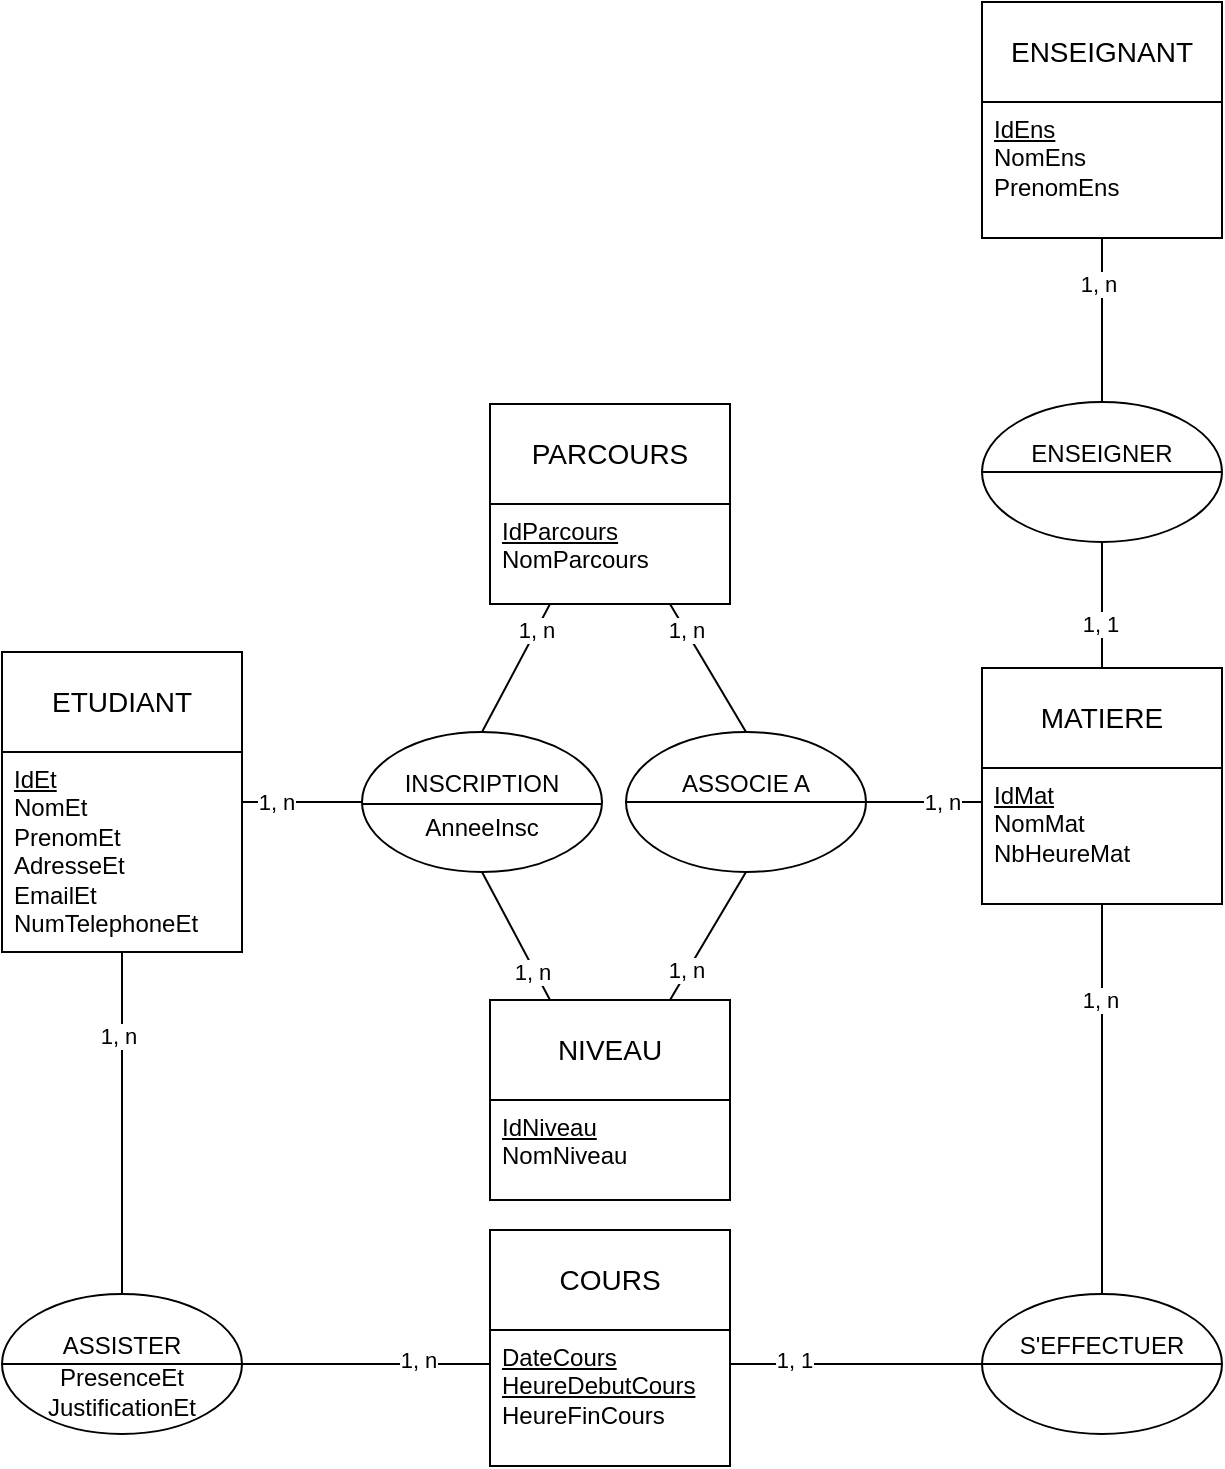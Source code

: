 <mxfile version="24.5.1" type="device" pages="2">
  <diagram name="MCD" id="Z05wgaMLPizasvSe_iwF">
    <mxGraphModel dx="858" dy="543" grid="1" gridSize="10" guides="1" tooltips="1" connect="1" arrows="1" fold="1" page="1" pageScale="1" pageWidth="827" pageHeight="1169" background="none" math="0" shadow="0">
      <root>
        <mxCell id="0" />
        <mxCell id="1" parent="0" />
        <mxCell id="VNDBeAea5MQbgjooVeQn-120" value="ETUDIANT" style="swimlane;childLayout=stackLayout;horizontal=1;startSize=50;horizontalStack=0;rounded=0;fontSize=14;fontStyle=0;strokeWidth=1;resizeParent=0;resizeLast=1;shadow=0;dashed=0;align=center;arcSize=4;whiteSpace=wrap;html=1;glass=0;swimlaneLine=1;" parent="1" vertex="1">
          <mxGeometry x="110" y="475" width="120" height="150" as="geometry">
            <mxRectangle x="490" y="90" width="90" height="50" as="alternateBounds" />
          </mxGeometry>
        </mxCell>
        <mxCell id="VNDBeAea5MQbgjooVeQn-121" value="&lt;u&gt;IdEt&lt;/u&gt;&lt;br&gt;NomEt&lt;div&gt;PrenomEt&lt;/div&gt;&lt;div&gt;AdresseEt&lt;/div&gt;&lt;div&gt;EmailEt&lt;/div&gt;&lt;div&gt;NumTelephoneEt&lt;/div&gt;" style="align=left;strokeColor=none;fillColor=none;spacingLeft=4;fontSize=12;verticalAlign=top;resizable=0;rotatable=0;part=1;html=1;rounded=0;" parent="VNDBeAea5MQbgjooVeQn-120" vertex="1">
          <mxGeometry y="50" width="120" height="100" as="geometry" />
        </mxCell>
        <mxCell id="VNDBeAea5MQbgjooVeQn-139" value="NIVEAU" style="swimlane;childLayout=stackLayout;horizontal=1;startSize=50;horizontalStack=0;rounded=0;fontSize=14;fontStyle=0;strokeWidth=1;resizeParent=0;resizeLast=1;shadow=0;dashed=0;align=center;arcSize=4;whiteSpace=wrap;html=1;" parent="1" vertex="1">
          <mxGeometry x="354" y="649" width="120" height="100" as="geometry" />
        </mxCell>
        <mxCell id="VNDBeAea5MQbgjooVeQn-140" value="&lt;u&gt;IdNiveau&lt;/u&gt;&lt;div&gt;NomNiveau&lt;/div&gt;" style="align=left;strokeColor=none;fillColor=none;spacingLeft=4;fontSize=12;verticalAlign=top;resizable=0;rotatable=0;part=1;html=1;" parent="VNDBeAea5MQbgjooVeQn-139" vertex="1">
          <mxGeometry y="50" width="120" height="50" as="geometry" />
        </mxCell>
        <mxCell id="VNDBeAea5MQbgjooVeQn-141" value="PARCOURS" style="swimlane;childLayout=stackLayout;horizontal=1;startSize=50;horizontalStack=0;rounded=0;fontSize=14;fontStyle=0;strokeWidth=1;resizeParent=0;resizeLast=1;shadow=0;dashed=0;align=center;arcSize=4;whiteSpace=wrap;html=1;" parent="1" vertex="1">
          <mxGeometry x="354" y="351" width="120" height="100" as="geometry" />
        </mxCell>
        <mxCell id="VNDBeAea5MQbgjooVeQn-142" value="&lt;u&gt;IdParcours&lt;/u&gt;&lt;div&gt;NomParcours&lt;/div&gt;" style="align=left;strokeColor=none;fillColor=none;spacingLeft=4;fontSize=12;verticalAlign=top;resizable=0;rotatable=0;part=1;html=1;" parent="VNDBeAea5MQbgjooVeQn-141" vertex="1">
          <mxGeometry y="50" width="120" height="50" as="geometry" />
        </mxCell>
        <mxCell id="n4uwK2Je5_BCINw1PJ4D-25" style="edgeStyle=orthogonalEdgeStyle;rounded=0;orthogonalLoop=1;jettySize=auto;html=1;entryX=0.5;entryY=1;entryDx=0;entryDy=0;endArrow=none;endFill=0;exitX=0.5;exitY=0;exitDx=0;exitDy=0;" parent="1" source="a59o5ENuI0x_Ca8bcvk9-13" target="VNDBeAea5MQbgjooVeQn-121" edge="1">
          <mxGeometry relative="1" as="geometry">
            <mxPoint x="642" y="649" as="sourcePoint" />
            <mxPoint x="582" y="647" as="targetPoint" />
          </mxGeometry>
        </mxCell>
        <mxCell id="n4uwK2Je5_BCINw1PJ4D-26" value="1, n" style="edgeLabel;html=1;align=center;verticalAlign=middle;resizable=0;points=[];" parent="n4uwK2Je5_BCINw1PJ4D-25" vertex="1" connectable="0">
          <mxGeometry x="0.475" y="2" relative="1" as="geometry">
            <mxPoint y="-3" as="offset" />
          </mxGeometry>
        </mxCell>
        <mxCell id="n4uwK2Je5_BCINw1PJ4D-28" value="COURS" style="swimlane;childLayout=stackLayout;horizontal=1;startSize=50;horizontalStack=0;rounded=0;fontSize=14;fontStyle=0;strokeWidth=1;resizeParent=0;resizeLast=1;shadow=0;dashed=0;align=center;arcSize=4;whiteSpace=wrap;html=1;" parent="1" vertex="1">
          <mxGeometry x="354" y="764" width="120" height="118" as="geometry" />
        </mxCell>
        <mxCell id="n4uwK2Je5_BCINw1PJ4D-29" value="&lt;u&gt;DateCours&lt;/u&gt;&lt;div&gt;&lt;u&gt;HeureDebutCours&lt;/u&gt;&lt;/div&gt;&lt;div&gt;HeureFinCours&lt;/div&gt;" style="align=left;strokeColor=none;fillColor=none;spacingLeft=4;fontSize=12;verticalAlign=top;resizable=0;rotatable=0;part=1;html=1;" parent="n4uwK2Je5_BCINw1PJ4D-28" vertex="1">
          <mxGeometry y="50" width="120" height="68" as="geometry" />
        </mxCell>
        <mxCell id="n4uwK2Je5_BCINw1PJ4D-30" style="edgeStyle=orthogonalEdgeStyle;rounded=0;orthogonalLoop=1;jettySize=auto;html=1;entryX=0;entryY=0.25;entryDx=0;entryDy=0;endArrow=none;endFill=0;exitX=0.975;exitY=0.501;exitDx=0;exitDy=0;exitPerimeter=0;" parent="1" source="a59o5ENuI0x_Ca8bcvk9-15" target="n4uwK2Je5_BCINw1PJ4D-29" edge="1">
          <mxGeometry relative="1" as="geometry">
            <mxPoint x="690" y="729" as="sourcePoint" />
            <mxPoint x="657" y="891" as="targetPoint" />
          </mxGeometry>
        </mxCell>
        <mxCell id="n4uwK2Je5_BCINw1PJ4D-31" value="1, n" style="edgeLabel;html=1;align=center;verticalAlign=middle;resizable=0;points=[];" parent="n4uwK2Je5_BCINw1PJ4D-30" vertex="1" connectable="0">
          <mxGeometry x="0.475" y="2" relative="1" as="geometry">
            <mxPoint x="-3" as="offset" />
          </mxGeometry>
        </mxCell>
        <mxCell id="XUoQNJqGaztIyCKMaqm2-1" style="rounded=0;orthogonalLoop=1;jettySize=auto;html=1;entryX=0.25;entryY=0;entryDx=0;entryDy=0;endArrow=none;endFill=0;exitX=0.5;exitY=1;exitDx=0;exitDy=0;" parent="1" source="a59o5ENuI0x_Ca8bcvk9-5" target="VNDBeAea5MQbgjooVeQn-139" edge="1">
          <mxGeometry relative="1" as="geometry">
            <mxPoint x="259.008" y="562.999" as="sourcePoint" />
            <mxPoint x="200.96" y="623" as="targetPoint" />
          </mxGeometry>
        </mxCell>
        <mxCell id="XUoQNJqGaztIyCKMaqm2-2" value="1, n" style="edgeLabel;html=1;align=center;verticalAlign=middle;resizable=0;points=[];" parent="XUoQNJqGaztIyCKMaqm2-1" vertex="1" connectable="0">
          <mxGeometry x="0.475" y="2" relative="1" as="geometry">
            <mxPoint x="-2" y="3" as="offset" />
          </mxGeometry>
        </mxCell>
        <mxCell id="7YzZ0mCuJ2MnG_bpv5yt-4" style="rounded=0;orthogonalLoop=1;jettySize=auto;html=1;entryX=0.25;entryY=1;entryDx=0;entryDy=0;endArrow=none;endFill=0;exitX=0.5;exitY=0;exitDx=0;exitDy=0;" parent="1" source="a59o5ENuI0x_Ca8bcvk9-5" target="VNDBeAea5MQbgjooVeQn-142" edge="1">
          <mxGeometry relative="1" as="geometry" />
        </mxCell>
        <mxCell id="7YzZ0mCuJ2MnG_bpv5yt-5" value="1, n" style="edgeLabel;html=1;align=center;verticalAlign=middle;resizable=0;points=[];" parent="7YzZ0mCuJ2MnG_bpv5yt-4" vertex="1" connectable="0">
          <mxGeometry x="0.705" y="3" relative="1" as="geometry">
            <mxPoint y="5" as="offset" />
          </mxGeometry>
        </mxCell>
        <mxCell id="a59o5ENuI0x_Ca8bcvk9-5" value="" style="shape=ellipse;container=1;horizontal=1;horizontalStack=0;resizeParent=1;resizeParentMax=0;resizeLast=0;html=1;dashed=0;collapsible=0;" parent="1" vertex="1">
          <mxGeometry x="290" y="515" width="120" height="70" as="geometry" />
        </mxCell>
        <mxCell id="a59o5ENuI0x_Ca8bcvk9-6" value="INSCRIPTION" style="html=1;strokeColor=none;fillColor=none;align=center;verticalAlign=middle;rotatable=0;whiteSpace=wrap;" parent="a59o5ENuI0x_Ca8bcvk9-5" vertex="1">
          <mxGeometry y="16.799" width="120.0" height="17.499" as="geometry" />
        </mxCell>
        <mxCell id="a59o5ENuI0x_Ca8bcvk9-7" value="" style="line;strokeWidth=1;fillColor=none;rotatable=0;labelPosition=right;points=[];portConstraint=eastwest;dashed=0;resizeWidth=1;" parent="a59o5ENuI0x_Ca8bcvk9-5" vertex="1">
          <mxGeometry y="33.055" width="120.0" height="5.831" as="geometry" />
        </mxCell>
        <mxCell id="7YzZ0mCuJ2MnG_bpv5yt-6" value="AnneeInsc" style="html=1;strokeColor=none;fillColor=none;align=center;verticalAlign=middle;rotatable=0;whiteSpace=wrap;" parent="a59o5ENuI0x_Ca8bcvk9-5" vertex="1">
          <mxGeometry y="38.89" width="120" height="17.5" as="geometry" />
        </mxCell>
        <mxCell id="a59o5ENuI0x_Ca8bcvk9-10" style="rounded=0;orthogonalLoop=1;jettySize=auto;html=1;entryX=1;entryY=0.25;entryDx=0;entryDy=0;endArrow=none;endFill=0;exitX=0;exitY=0.5;exitDx=0;exitDy=0;" parent="1" source="a59o5ENuI0x_Ca8bcvk9-5" target="VNDBeAea5MQbgjooVeQn-121" edge="1">
          <mxGeometry relative="1" as="geometry">
            <mxPoint x="450" y="546" as="sourcePoint" />
            <mxPoint x="370" y="546" as="targetPoint" />
          </mxGeometry>
        </mxCell>
        <mxCell id="a59o5ENuI0x_Ca8bcvk9-11" value="1, n" style="edgeLabel;html=1;align=center;verticalAlign=middle;resizable=0;points=[];" parent="a59o5ENuI0x_Ca8bcvk9-10" vertex="1" connectable="0">
          <mxGeometry x="0.475" y="2" relative="1" as="geometry">
            <mxPoint x="1" y="-2" as="offset" />
          </mxGeometry>
        </mxCell>
        <mxCell id="a59o5ENuI0x_Ca8bcvk9-13" value="" style="shape=ellipse;container=1;horizontal=1;horizontalStack=0;resizeParent=1;resizeParentMax=0;resizeLast=0;html=1;dashed=0;collapsible=0;" parent="1" vertex="1">
          <mxGeometry x="110" y="796" width="120" height="70" as="geometry" />
        </mxCell>
        <mxCell id="a59o5ENuI0x_Ca8bcvk9-14" value="ASSISTER" style="html=1;strokeColor=none;fillColor=none;align=center;verticalAlign=middle;rotatable=0;whiteSpace=wrap;" parent="a59o5ENuI0x_Ca8bcvk9-13" vertex="1">
          <mxGeometry y="16.8" width="120" height="17.5" as="geometry" />
        </mxCell>
        <mxCell id="a59o5ENuI0x_Ca8bcvk9-15" value="" style="line;strokeWidth=1;fillColor=none;rotatable=0;labelPosition=right;points=[];portConstraint=eastwest;dashed=0;resizeWidth=1;" parent="a59o5ENuI0x_Ca8bcvk9-13" vertex="1">
          <mxGeometry y="32.08" width="120" height="5.831" as="geometry" />
        </mxCell>
        <mxCell id="a59o5ENuI0x_Ca8bcvk9-35" value="PresenceEt&lt;div&gt;JustificationEt&lt;/div&gt;" style="html=1;strokeColor=none;fillColor=none;align=center;verticalAlign=middle;rotatable=0;whiteSpace=wrap;" parent="a59o5ENuI0x_Ca8bcvk9-13" vertex="1">
          <mxGeometry y="37.91" width="120" height="22.09" as="geometry" />
        </mxCell>
        <mxCell id="a59o5ENuI0x_Ca8bcvk9-26" style="edgeStyle=orthogonalEdgeStyle;rounded=0;orthogonalLoop=1;jettySize=auto;html=1;entryX=0.5;entryY=1;entryDx=0;entryDy=0;endArrow=none;endFill=0;exitX=0.5;exitY=0;exitDx=0;exitDy=0;" parent="1" source="a59o5ENuI0x_Ca8bcvk9-30" target="a59o5ENuI0x_Ca8bcvk9-34" edge="1">
          <mxGeometry relative="1" as="geometry">
            <mxPoint x="590" y="408" as="sourcePoint" />
            <mxPoint x="530" y="409" as="targetPoint" />
          </mxGeometry>
        </mxCell>
        <mxCell id="a59o5ENuI0x_Ca8bcvk9-27" value="1, n" style="edgeLabel;html=1;align=center;verticalAlign=middle;resizable=0;points=[];" parent="a59o5ENuI0x_Ca8bcvk9-26" vertex="1" connectable="0">
          <mxGeometry x="0.475" y="2" relative="1" as="geometry">
            <mxPoint x="1" y="-3" as="offset" />
          </mxGeometry>
        </mxCell>
        <mxCell id="a59o5ENuI0x_Ca8bcvk9-28" style="edgeStyle=orthogonalEdgeStyle;rounded=0;orthogonalLoop=1;jettySize=auto;html=1;endArrow=none;endFill=0;exitX=0;exitY=0.5;exitDx=0;exitDy=0;entryX=1;entryY=0.25;entryDx=0;entryDy=0;" parent="1" source="a59o5ENuI0x_Ca8bcvk9-30" target="n4uwK2Je5_BCINw1PJ4D-29" edge="1">
          <mxGeometry relative="1" as="geometry">
            <mxPoint x="720" y="433" as="sourcePoint" />
            <mxPoint x="760" y="530" as="targetPoint" />
          </mxGeometry>
        </mxCell>
        <mxCell id="a59o5ENuI0x_Ca8bcvk9-29" value="1, 1" style="edgeLabel;html=1;align=center;verticalAlign=middle;resizable=0;points=[];" parent="a59o5ENuI0x_Ca8bcvk9-28" vertex="1" connectable="0">
          <mxGeometry x="0.475" y="2" relative="1" as="geometry">
            <mxPoint x="-1" y="-4" as="offset" />
          </mxGeometry>
        </mxCell>
        <mxCell id="a59o5ENuI0x_Ca8bcvk9-30" value="" style="shape=ellipse;container=1;horizontal=1;horizontalStack=0;resizeParent=1;resizeParentMax=0;resizeLast=0;html=1;dashed=0;collapsible=0;" parent="1" vertex="1">
          <mxGeometry x="600" y="796" width="120" height="70" as="geometry" />
        </mxCell>
        <mxCell id="a59o5ENuI0x_Ca8bcvk9-31" value="S&#39;EFFECTUER" style="html=1;strokeColor=none;fillColor=none;align=center;verticalAlign=middle;rotatable=0;whiteSpace=wrap;" parent="a59o5ENuI0x_Ca8bcvk9-30" vertex="1">
          <mxGeometry y="16.8" width="120" height="17.5" as="geometry" />
        </mxCell>
        <mxCell id="a59o5ENuI0x_Ca8bcvk9-32" value="" style="line;strokeWidth=1;fillColor=none;rotatable=0;labelPosition=right;points=[];portConstraint=eastwest;dashed=0;resizeWidth=1;" parent="a59o5ENuI0x_Ca8bcvk9-30" vertex="1">
          <mxGeometry y="32.09" width="120" height="5.83" as="geometry" />
        </mxCell>
        <mxCell id="a59o5ENuI0x_Ca8bcvk9-33" value="MATIERE" style="swimlane;childLayout=stackLayout;horizontal=1;startSize=50;horizontalStack=0;rounded=0;fontSize=14;fontStyle=0;strokeWidth=1;resizeParent=0;resizeLast=1;shadow=0;dashed=0;align=center;arcSize=4;whiteSpace=wrap;html=1;" parent="1" vertex="1">
          <mxGeometry x="600" y="483" width="120" height="118" as="geometry">
            <mxRectangle x="600" y="483" width="100" height="50" as="alternateBounds" />
          </mxGeometry>
        </mxCell>
        <mxCell id="a59o5ENuI0x_Ca8bcvk9-34" value="&lt;u&gt;IdMat&lt;/u&gt;&lt;div&gt;NomMat&lt;/div&gt;&lt;div&gt;NbHeureMat&lt;/div&gt;" style="align=left;strokeColor=none;fillColor=none;spacingLeft=4;fontSize=12;verticalAlign=top;resizable=0;rotatable=0;part=1;html=1;" parent="a59o5ENuI0x_Ca8bcvk9-33" vertex="1">
          <mxGeometry y="50" width="120" height="68" as="geometry" />
        </mxCell>
        <mxCell id="a59o5ENuI0x_Ca8bcvk9-36" style="rounded=0;orthogonalLoop=1;jettySize=auto;html=1;entryX=0;entryY=0.25;entryDx=0;entryDy=0;endArrow=none;endFill=0;exitX=1;exitY=0.5;exitDx=0;exitDy=0;" parent="1" source="a59o5ENuI0x_Ca8bcvk9-38" target="a59o5ENuI0x_Ca8bcvk9-34" edge="1">
          <mxGeometry relative="1" as="geometry">
            <mxPoint x="359" y="404" as="sourcePoint" />
            <mxPoint x="420" y="413" as="targetPoint" />
          </mxGeometry>
        </mxCell>
        <mxCell id="a59o5ENuI0x_Ca8bcvk9-38" value="" style="shape=ellipse;container=1;horizontal=1;horizontalStack=0;resizeParent=1;resizeParentMax=0;resizeLast=0;html=1;dashed=0;collapsible=0;" parent="1" vertex="1">
          <mxGeometry x="422" y="515" width="120" height="70" as="geometry" />
        </mxCell>
        <mxCell id="a59o5ENuI0x_Ca8bcvk9-39" value="ASSOCIE A" style="html=1;strokeColor=none;fillColor=none;align=center;verticalAlign=middle;rotatable=0;whiteSpace=wrap;" parent="a59o5ENuI0x_Ca8bcvk9-38" vertex="1">
          <mxGeometry y="16.8" width="120" height="17.5" as="geometry" />
        </mxCell>
        <mxCell id="a59o5ENuI0x_Ca8bcvk9-40" value="" style="line;strokeWidth=1;fillColor=none;rotatable=0;labelPosition=right;points=[];portConstraint=eastwest;dashed=0;resizeWidth=1;" parent="a59o5ENuI0x_Ca8bcvk9-38" vertex="1">
          <mxGeometry y="32.09" width="120" height="5.83" as="geometry" />
        </mxCell>
        <mxCell id="a59o5ENuI0x_Ca8bcvk9-41" style="rounded=0;orthogonalLoop=1;jettySize=auto;html=1;entryX=0.75;entryY=0;entryDx=0;entryDy=0;endArrow=none;endFill=0;exitX=0.5;exitY=1;exitDx=0;exitDy=0;" parent="1" source="a59o5ENuI0x_Ca8bcvk9-38" target="VNDBeAea5MQbgjooVeQn-139" edge="1">
          <mxGeometry relative="1" as="geometry">
            <mxPoint x="420" y="879" as="sourcePoint" />
            <mxPoint x="340" y="879" as="targetPoint" />
          </mxGeometry>
        </mxCell>
        <mxCell id="a59o5ENuI0x_Ca8bcvk9-44" value="ENSEIGNANT" style="swimlane;childLayout=stackLayout;horizontal=1;startSize=50;horizontalStack=0;rounded=0;fontSize=14;fontStyle=0;strokeWidth=1;resizeParent=0;resizeLast=1;shadow=0;dashed=0;align=center;arcSize=4;whiteSpace=wrap;html=1;" parent="1" vertex="1">
          <mxGeometry x="600" y="150" width="120" height="118" as="geometry" />
        </mxCell>
        <mxCell id="a59o5ENuI0x_Ca8bcvk9-45" value="&lt;u&gt;IdEns&lt;/u&gt;&lt;div&gt;NomEns&lt;/div&gt;&lt;div&gt;PrenomEns&lt;/div&gt;" style="align=left;strokeColor=none;fillColor=none;spacingLeft=4;fontSize=12;verticalAlign=top;resizable=0;rotatable=0;part=1;html=1;" parent="a59o5ENuI0x_Ca8bcvk9-44" vertex="1">
          <mxGeometry y="50" width="120" height="68" as="geometry" />
        </mxCell>
        <mxCell id="a59o5ENuI0x_Ca8bcvk9-46" style="edgeStyle=orthogonalEdgeStyle;rounded=0;orthogonalLoop=1;jettySize=auto;html=1;entryX=0.5;entryY=1;entryDx=0;entryDy=0;endArrow=none;endFill=0;exitX=0.5;exitY=0;exitDx=0;exitDy=0;" parent="1" source="a59o5ENuI0x_Ca8bcvk9-48" target="a59o5ENuI0x_Ca8bcvk9-45" edge="1">
          <mxGeometry relative="1" as="geometry">
            <mxPoint x="359" y="84" as="sourcePoint" />
            <mxPoint x="420" y="93" as="targetPoint" />
          </mxGeometry>
        </mxCell>
        <mxCell id="a59o5ENuI0x_Ca8bcvk9-47" value="1, n" style="edgeLabel;html=1;align=center;verticalAlign=middle;resizable=0;points=[];" parent="a59o5ENuI0x_Ca8bcvk9-46" vertex="1" connectable="0">
          <mxGeometry x="0.475" y="2" relative="1" as="geometry">
            <mxPoint y="1" as="offset" />
          </mxGeometry>
        </mxCell>
        <mxCell id="a59o5ENuI0x_Ca8bcvk9-48" value="" style="shape=ellipse;container=1;horizontal=1;horizontalStack=0;resizeParent=1;resizeParentMax=0;resizeLast=0;html=1;dashed=0;collapsible=0;" parent="1" vertex="1">
          <mxGeometry x="600" y="350" width="120" height="70" as="geometry" />
        </mxCell>
        <mxCell id="a59o5ENuI0x_Ca8bcvk9-49" value="ENSEIGNER" style="html=1;strokeColor=none;fillColor=none;align=center;verticalAlign=middle;rotatable=0;whiteSpace=wrap;" parent="a59o5ENuI0x_Ca8bcvk9-48" vertex="1">
          <mxGeometry y="16.8" width="120" height="17.5" as="geometry" />
        </mxCell>
        <mxCell id="a59o5ENuI0x_Ca8bcvk9-50" value="" style="line;strokeWidth=1;fillColor=none;rotatable=0;labelPosition=right;points=[];portConstraint=eastwest;dashed=0;resizeWidth=1;" parent="a59o5ENuI0x_Ca8bcvk9-48" vertex="1">
          <mxGeometry y="32.09" width="120" height="5.83" as="geometry" />
        </mxCell>
        <mxCell id="a59o5ENuI0x_Ca8bcvk9-51" style="edgeStyle=orthogonalEdgeStyle;rounded=0;orthogonalLoop=1;jettySize=auto;html=1;entryX=0.5;entryY=0;entryDx=0;entryDy=0;endArrow=none;endFill=0;exitX=0.5;exitY=1;exitDx=0;exitDy=0;" parent="1" source="a59o5ENuI0x_Ca8bcvk9-48" target="a59o5ENuI0x_Ca8bcvk9-33" edge="1">
          <mxGeometry relative="1" as="geometry">
            <mxPoint x="600" y="779" as="sourcePoint" />
            <mxPoint x="320" y="629" as="targetPoint" />
          </mxGeometry>
        </mxCell>
        <mxCell id="a59o5ENuI0x_Ca8bcvk9-52" value="1, 1" style="edgeLabel;html=1;align=center;verticalAlign=middle;resizable=0;points=[];" parent="a59o5ENuI0x_Ca8bcvk9-51" vertex="1" connectable="0">
          <mxGeometry x="0.475" y="2" relative="1" as="geometry">
            <mxPoint x="-3" y="-6" as="offset" />
          </mxGeometry>
        </mxCell>
        <mxCell id="7YzZ0mCuJ2MnG_bpv5yt-1" style="rounded=0;orthogonalLoop=1;jettySize=auto;html=1;exitX=0.5;exitY=0;exitDx=0;exitDy=0;entryX=0.75;entryY=1;entryDx=0;entryDy=0;endArrow=none;endFill=0;" parent="1" source="a59o5ENuI0x_Ca8bcvk9-38" target="VNDBeAea5MQbgjooVeQn-142" edge="1">
          <mxGeometry relative="1" as="geometry" />
        </mxCell>
        <mxCell id="o5wXHODZEdz9iiEyLHSb-5" value="1, n" style="edgeLabel;html=1;align=center;verticalAlign=middle;resizable=0;points=[];" vertex="1" connectable="0" parent="1">
          <mxGeometry x="451.998" y="463.999" as="geometry" />
        </mxCell>
        <mxCell id="o5wXHODZEdz9iiEyLHSb-6" value="1, n" style="edgeLabel;html=1;align=center;verticalAlign=middle;resizable=0;points=[];" vertex="1" connectable="0" parent="1">
          <mxGeometry x="451.998" y="633.999" as="geometry" />
        </mxCell>
        <mxCell id="o5wXHODZEdz9iiEyLHSb-7" value="1, n" style="edgeLabel;html=1;align=center;verticalAlign=middle;resizable=0;points=[];" vertex="1" connectable="0" parent="1">
          <mxGeometry x="579.998" y="549.999" as="geometry" />
        </mxCell>
      </root>
    </mxGraphModel>
  </diagram>
  <diagram id="UaehBLaesx9bEVcJ2zjp" name="MLD">
    <mxGraphModel dx="858" dy="543" grid="1" gridSize="10" guides="1" tooltips="1" connect="1" arrows="1" fold="1" page="1" pageScale="1" pageWidth="827" pageHeight="1169" math="0" shadow="0">
      <root>
        <mxCell id="0" />
        <mxCell id="1" parent="0" />
        <mxCell id="YZHA83_D1_kwzSXFL9r3-1" value="PARCOURS" style="swimlane;childLayout=stackLayout;horizontal=1;startSize=50;horizontalStack=0;rounded=0;fontSize=14;fontStyle=0;strokeWidth=1;resizeParent=0;resizeLast=1;shadow=0;dashed=0;align=center;arcSize=4;whiteSpace=wrap;html=1;" parent="1" vertex="1">
          <mxGeometry x="354" y="112" width="120" height="100" as="geometry" />
        </mxCell>
        <mxCell id="YZHA83_D1_kwzSXFL9r3-2" value="&lt;u&gt;IdParcours&lt;/u&gt;&lt;div&gt;NomParcours&lt;/div&gt;" style="align=left;strokeColor=none;fillColor=none;spacingLeft=4;fontSize=12;verticalAlign=top;resizable=0;rotatable=0;part=1;html=1;" parent="YZHA83_D1_kwzSXFL9r3-1" vertex="1">
          <mxGeometry y="50" width="120" height="50" as="geometry" />
        </mxCell>
        <mxCell id="YZHA83_D1_kwzSXFL9r3-3" style="edgeStyle=orthogonalEdgeStyle;rounded=0;orthogonalLoop=1;jettySize=auto;html=1;exitX=0.5;exitY=0;exitDx=0;exitDy=0;entryX=0;entryY=0.5;entryDx=0;entryDy=0;" parent="1" source="YZHA83_D1_kwzSXFL9r3-4" target="YZHA83_D1_kwzSXFL9r3-2" edge="1">
          <mxGeometry relative="1" as="geometry" />
        </mxCell>
        <mxCell id="YZHA83_D1_kwzSXFL9r3-4" value="INSCRIPTION" style="swimlane;childLayout=stackLayout;horizontal=1;startSize=50;horizontalStack=0;rounded=0;fontSize=14;fontStyle=0;strokeWidth=1;resizeParent=0;resizeLast=1;shadow=0;dashed=0;align=center;arcSize=4;whiteSpace=wrap;html=1;" parent="1" vertex="1">
          <mxGeometry x="230" y="260" width="160" height="120" as="geometry" />
        </mxCell>
        <mxCell id="YZHA83_D1_kwzSXFL9r3-5" value="&lt;u&gt;IdEt&lt;/u&gt;&lt;div&gt;&lt;u&gt;IdParcours&lt;/u&gt;&lt;div&gt;&lt;u&gt;IdNiveau&lt;/u&gt;&lt;/div&gt;&lt;/div&gt;&lt;div&gt;AnneeInsc&lt;/div&gt;" style="align=left;strokeColor=none;fillColor=none;spacingLeft=4;fontSize=12;verticalAlign=top;resizable=0;rotatable=0;part=1;html=1;" parent="YZHA83_D1_kwzSXFL9r3-4" vertex="1">
          <mxGeometry y="50" width="160" height="70" as="geometry" />
        </mxCell>
        <mxCell id="YZHA83_D1_kwzSXFL9r3-6" value="NIVEAU" style="swimlane;childLayout=stackLayout;horizontal=1;startSize=50;horizontalStack=0;rounded=0;fontSize=14;fontStyle=0;strokeWidth=1;resizeParent=0;resizeLast=1;shadow=0;dashed=0;align=center;arcSize=4;whiteSpace=wrap;html=1;" parent="1" vertex="1">
          <mxGeometry x="354" y="452" width="120" height="120" as="geometry" />
        </mxCell>
        <mxCell id="YZHA83_D1_kwzSXFL9r3-7" value="&lt;u&gt;IdNiveau&lt;/u&gt;&lt;div&gt;NomNiveau&lt;/div&gt;" style="align=left;strokeColor=none;fillColor=none;spacingLeft=4;fontSize=12;verticalAlign=top;resizable=0;rotatable=0;part=1;html=1;" parent="YZHA83_D1_kwzSXFL9r3-6" vertex="1">
          <mxGeometry y="50" width="120" height="70" as="geometry" />
        </mxCell>
        <mxCell id="YZHA83_D1_kwzSXFL9r3-10" value="ETUDIANT" style="swimlane;childLayout=stackLayout;horizontal=1;startSize=50;horizontalStack=0;rounded=0;fontSize=14;fontStyle=0;strokeWidth=1;resizeParent=0;resizeLast=1;shadow=0;dashed=0;align=center;arcSize=4;whiteSpace=wrap;html=1;" parent="1" vertex="1">
          <mxGeometry x="100" y="430" width="120" height="160" as="geometry" />
        </mxCell>
        <mxCell id="YZHA83_D1_kwzSXFL9r3-11" value="&lt;u&gt;IdEt&lt;/u&gt;&lt;div&gt;Nom&lt;span style=&quot;background-color: initial;&quot;&gt;Et&lt;/span&gt;&lt;/div&gt;&lt;div&gt;Prenom&lt;span style=&quot;background-color: initial;&quot;&gt;Et&lt;/span&gt;&lt;/div&gt;&lt;div&gt;Adresse&lt;span style=&quot;background-color: initial;&quot;&gt;Et&lt;/span&gt;&lt;/div&gt;&lt;div&gt;Email&lt;span style=&quot;background-color: initial;&quot;&gt;Et&lt;/span&gt;&lt;/div&gt;&lt;div&gt;NumTel&lt;span style=&quot;background-color: initial;&quot;&gt;Et&lt;/span&gt;&lt;/div&gt;" style="align=left;strokeColor=none;fillColor=none;spacingLeft=4;fontSize=12;verticalAlign=top;resizable=0;rotatable=0;part=1;html=1;" parent="YZHA83_D1_kwzSXFL9r3-10" vertex="1">
          <mxGeometry y="50" width="120" height="110" as="geometry" />
        </mxCell>
        <mxCell id="YZHA83_D1_kwzSXFL9r3-12" style="edgeStyle=orthogonalEdgeStyle;rounded=0;orthogonalLoop=1;jettySize=auto;html=1;exitX=0;exitY=0.5;exitDx=0;exitDy=0;entryX=0.5;entryY=1;entryDx=0;entryDy=0;" parent="1" source="YZHA83_D1_kwzSXFL9r3-14" target="YZHA83_D1_kwzSXFL9r3-11" edge="1">
          <mxGeometry relative="1" as="geometry" />
        </mxCell>
        <mxCell id="YZHA83_D1_kwzSXFL9r3-13" value="ETUDIANT_COURS" style="swimlane;childLayout=stackLayout;horizontal=1;startSize=50;horizontalStack=0;rounded=0;fontSize=14;fontStyle=0;strokeWidth=1;resizeParent=0;resizeLast=1;shadow=0;dashed=0;align=center;arcSize=4;whiteSpace=wrap;html=1;" parent="1" vertex="1">
          <mxGeometry x="240" y="661.5" width="140" height="140" as="geometry" />
        </mxCell>
        <mxCell id="YZHA83_D1_kwzSXFL9r3-14" value="&lt;u&gt;IdEt&lt;/u&gt;&lt;div&gt;&lt;u&gt;DateCours&lt;/u&gt;&lt;/div&gt;&lt;div&gt;&lt;u&gt;HeureDebutCours&lt;/u&gt;&lt;/div&gt;&lt;div&gt;PresenceEt&lt;/div&gt;&lt;div&gt;JustificationEt&lt;/div&gt;" style="align=left;strokeColor=none;fillColor=none;spacingLeft=4;fontSize=12;verticalAlign=top;resizable=0;rotatable=0;part=1;html=1;" parent="YZHA83_D1_kwzSXFL9r3-13" vertex="1">
          <mxGeometry y="50" width="140" height="90" as="geometry" />
        </mxCell>
        <mxCell id="YZHA83_D1_kwzSXFL9r3-15" value="COURS" style="swimlane;childLayout=stackLayout;horizontal=1;startSize=50;horizontalStack=0;rounded=0;fontSize=14;fontStyle=0;strokeWidth=1;resizeParent=0;resizeLast=1;shadow=0;dashed=0;align=center;arcSize=4;whiteSpace=wrap;html=1;" parent="1" vertex="1">
          <mxGeometry x="459" y="669" width="120" height="125" as="geometry" />
        </mxCell>
        <mxCell id="YZHA83_D1_kwzSXFL9r3-16" value="&lt;u&gt;DateCours&lt;/u&gt;&lt;div&gt;&lt;u&gt;HeureDebutCours&lt;/u&gt;&lt;/div&gt;&lt;div&gt;HeureFinCours&lt;/div&gt;&lt;div&gt;IdMatiere&lt;/div&gt;" style="align=left;strokeColor=none;fillColor=none;spacingLeft=4;fontSize=12;verticalAlign=top;resizable=0;rotatable=0;part=1;html=1;" parent="YZHA83_D1_kwzSXFL9r3-15" vertex="1">
          <mxGeometry y="50" width="120" height="75" as="geometry" />
        </mxCell>
        <mxCell id="YZHA83_D1_kwzSXFL9r3-18" value="MATIERE" style="swimlane;childLayout=stackLayout;horizontal=1;startSize=50;horizontalStack=0;rounded=0;fontSize=14;fontStyle=0;strokeWidth=1;resizeParent=0;resizeLast=1;shadow=0;dashed=0;align=center;arcSize=4;whiteSpace=wrap;html=1;" parent="1" vertex="1">
          <mxGeometry x="590" y="440" width="120" height="145" as="geometry" />
        </mxCell>
        <mxCell id="YZHA83_D1_kwzSXFL9r3-19" value="&lt;u&gt;IdMat&lt;/u&gt;&lt;div&gt;NomMat&lt;/div&gt;&lt;div&gt;NbHeureMat&lt;/div&gt;&lt;div&gt;IdNiveauMat&lt;/div&gt;&lt;div&gt;IdEns&lt;/div&gt;" style="align=left;strokeColor=none;fillColor=none;spacingLeft=4;fontSize=12;verticalAlign=top;resizable=0;rotatable=0;part=1;html=1;" parent="YZHA83_D1_kwzSXFL9r3-18" vertex="1">
          <mxGeometry y="50" width="120" height="95" as="geometry" />
        </mxCell>
        <mxCell id="YZHA83_D1_kwzSXFL9r3-20" value="ENSEIGNANT" style="swimlane;childLayout=stackLayout;horizontal=1;startSize=50;horizontalStack=0;rounded=0;fontSize=14;fontStyle=0;strokeWidth=1;resizeParent=0;resizeLast=1;shadow=0;dashed=0;align=center;arcSize=4;whiteSpace=wrap;html=1;" parent="1" vertex="1">
          <mxGeometry x="580" y="90" width="120" height="120" as="geometry" />
        </mxCell>
        <mxCell id="YZHA83_D1_kwzSXFL9r3-21" value="&lt;u&gt;IdEns&lt;/u&gt;&lt;div&gt;NomEns&lt;/div&gt;&lt;div&gt;PrenomEns&lt;/div&gt;" style="align=left;strokeColor=none;fillColor=none;spacingLeft=4;fontSize=12;verticalAlign=top;resizable=0;rotatable=0;part=1;html=1;" parent="YZHA83_D1_kwzSXFL9r3-20" vertex="1">
          <mxGeometry y="50" width="120" height="70" as="geometry" />
        </mxCell>
        <mxCell id="YZHA83_D1_kwzSXFL9r3-22" style="edgeStyle=orthogonalEdgeStyle;rounded=0;orthogonalLoop=1;jettySize=auto;html=1;exitX=0.5;exitY=1;exitDx=0;exitDy=0;entryX=0;entryY=0.5;entryDx=0;entryDy=0;" parent="1" source="YZHA83_D1_kwzSXFL9r3-5" target="YZHA83_D1_kwzSXFL9r3-7" edge="1">
          <mxGeometry relative="1" as="geometry" />
        </mxCell>
        <mxCell id="YZHA83_D1_kwzSXFL9r3-25" style="edgeStyle=orthogonalEdgeStyle;rounded=0;orthogonalLoop=1;jettySize=auto;html=1;exitX=0;exitY=0.5;exitDx=0;exitDy=0;entryX=0.5;entryY=0;entryDx=0;entryDy=0;" parent="1" source="YZHA83_D1_kwzSXFL9r3-5" target="YZHA83_D1_kwzSXFL9r3-10" edge="1">
          <mxGeometry relative="1" as="geometry" />
        </mxCell>
        <mxCell id="YZHA83_D1_kwzSXFL9r3-26" style="edgeStyle=orthogonalEdgeStyle;rounded=0;orthogonalLoop=1;jettySize=auto;html=1;exitX=1;exitY=0.5;exitDx=0;exitDy=0;entryX=1;entryY=0.5;entryDx=0;entryDy=0;" parent="1" source="YZHA83_D1_kwzSXFL9r3-19" target="YZHA83_D1_kwzSXFL9r3-21" edge="1">
          <mxGeometry relative="1" as="geometry" />
        </mxCell>
        <mxCell id="YZHA83_D1_kwzSXFL9r3-27" style="edgeStyle=orthogonalEdgeStyle;rounded=0;orthogonalLoop=1;jettySize=auto;html=1;exitX=1;exitY=0.5;exitDx=0;exitDy=0;entryX=0.5;entryY=1;entryDx=0;entryDy=0;" parent="1" source="YZHA83_D1_kwzSXFL9r3-16" target="YZHA83_D1_kwzSXFL9r3-19" edge="1">
          <mxGeometry relative="1" as="geometry" />
        </mxCell>
        <mxCell id="YZHA83_D1_kwzSXFL9r3-28" style="edgeStyle=orthogonalEdgeStyle;rounded=0;orthogonalLoop=1;jettySize=auto;html=1;" parent="1" source="YZHA83_D1_kwzSXFL9r3-14" target="YZHA83_D1_kwzSXFL9r3-16" edge="1">
          <mxGeometry relative="1" as="geometry" />
        </mxCell>
        <mxCell id="u5dcyIG3U-C1yBvSZp2E-3" style="edgeStyle=orthogonalEdgeStyle;rounded=0;orthogonalLoop=1;jettySize=auto;html=1;exitX=0.5;exitY=0;exitDx=0;exitDy=0;entryX=1;entryY=0.5;entryDx=0;entryDy=0;" parent="1" source="u5dcyIG3U-C1yBvSZp2E-1" target="YZHA83_D1_kwzSXFL9r3-2" edge="1">
          <mxGeometry relative="1" as="geometry" />
        </mxCell>
        <mxCell id="u5dcyIG3U-C1yBvSZp2E-1" value="PARCOURS_NIVEAU_MATIERE" style="swimlane;childLayout=stackLayout;horizontal=1;startSize=50;horizontalStack=0;rounded=0;fontSize=14;fontStyle=0;strokeWidth=1;resizeParent=0;resizeLast=1;shadow=0;dashed=0;align=center;arcSize=4;whiteSpace=wrap;html=1;" parent="1" vertex="1">
          <mxGeometry x="414" y="260" width="210" height="120" as="geometry" />
        </mxCell>
        <mxCell id="u5dcyIG3U-C1yBvSZp2E-2" value="&lt;u&gt;IdParcours&lt;/u&gt;&lt;div&gt;&lt;u&gt;IdNiveau&lt;/u&gt;&lt;/div&gt;&lt;div&gt;&lt;u&gt;IdMat&lt;/u&gt;&lt;/div&gt;" style="align=left;strokeColor=none;fillColor=none;spacingLeft=4;fontSize=12;verticalAlign=top;resizable=0;rotatable=0;part=1;html=1;" parent="u5dcyIG3U-C1yBvSZp2E-1" vertex="1">
          <mxGeometry y="50" width="210" height="70" as="geometry" />
        </mxCell>
        <mxCell id="u5dcyIG3U-C1yBvSZp2E-4" style="edgeStyle=orthogonalEdgeStyle;rounded=0;orthogonalLoop=1;jettySize=auto;html=1;entryX=1;entryY=0.5;entryDx=0;entryDy=0;" parent="1" source="u5dcyIG3U-C1yBvSZp2E-2" target="YZHA83_D1_kwzSXFL9r3-7" edge="1">
          <mxGeometry relative="1" as="geometry" />
        </mxCell>
        <mxCell id="Q3fLJqGjarMg9U4vxYWu-2" style="edgeStyle=orthogonalEdgeStyle;rounded=0;orthogonalLoop=1;jettySize=auto;html=1;exitX=1;exitY=0.5;exitDx=0;exitDy=0;entryX=0.5;entryY=0;entryDx=0;entryDy=0;" parent="1" source="u5dcyIG3U-C1yBvSZp2E-2" target="YZHA83_D1_kwzSXFL9r3-18" edge="1">
          <mxGeometry relative="1" as="geometry" />
        </mxCell>
      </root>
    </mxGraphModel>
  </diagram>
</mxfile>
